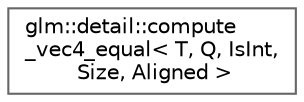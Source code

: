digraph "Graphical Class Hierarchy"
{
 // LATEX_PDF_SIZE
  bgcolor="transparent";
  edge [fontname=Helvetica,fontsize=10,labelfontname=Helvetica,labelfontsize=10];
  node [fontname=Helvetica,fontsize=10,shape=box,height=0.2,width=0.4];
  rankdir="LR";
  Node0 [id="Node000000",label="glm::detail::compute\l_vec4_equal\< T, Q, IsInt,\l Size, Aligned \>",height=0.2,width=0.4,color="grey40", fillcolor="white", style="filled",URL="$structglm_1_1detail_1_1compute__vec4__equal.html",tooltip=" "];
}

